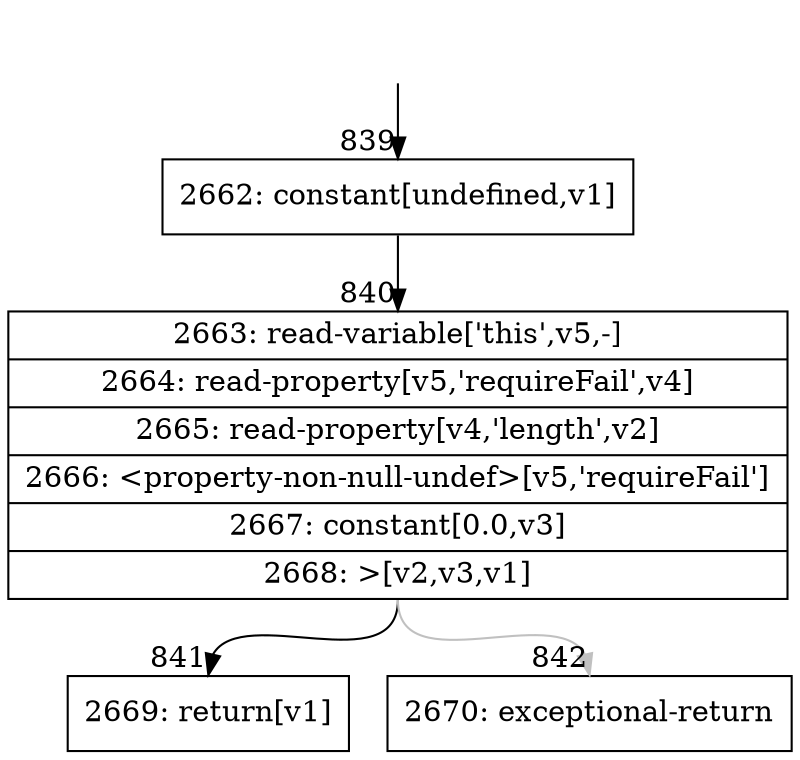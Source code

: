 digraph {
rankdir="TD"
BB_entry72[shape=none,label=""];
BB_entry72 -> BB839 [tailport=s, headport=n, headlabel="    839"]
BB839 [shape=record label="{2662: constant[undefined,v1]}" ] 
BB839 -> BB840 [tailport=s, headport=n, headlabel="      840"]
BB840 [shape=record label="{2663: read-variable['this',v5,-]|2664: read-property[v5,'requireFail',v4]|2665: read-property[v4,'length',v2]|2666: \<property-non-null-undef\>[v5,'requireFail']|2667: constant[0.0,v3]|2668: \>[v2,v3,v1]}" ] 
BB840 -> BB841 [tailport=s, headport=n, headlabel="      841"]
BB840 -> BB842 [tailport=s, headport=n, color=gray, headlabel="      842"]
BB841 [shape=record label="{2669: return[v1]}" ] 
BB842 [shape=record label="{2670: exceptional-return}" ] 
//#$~ 1369
}
